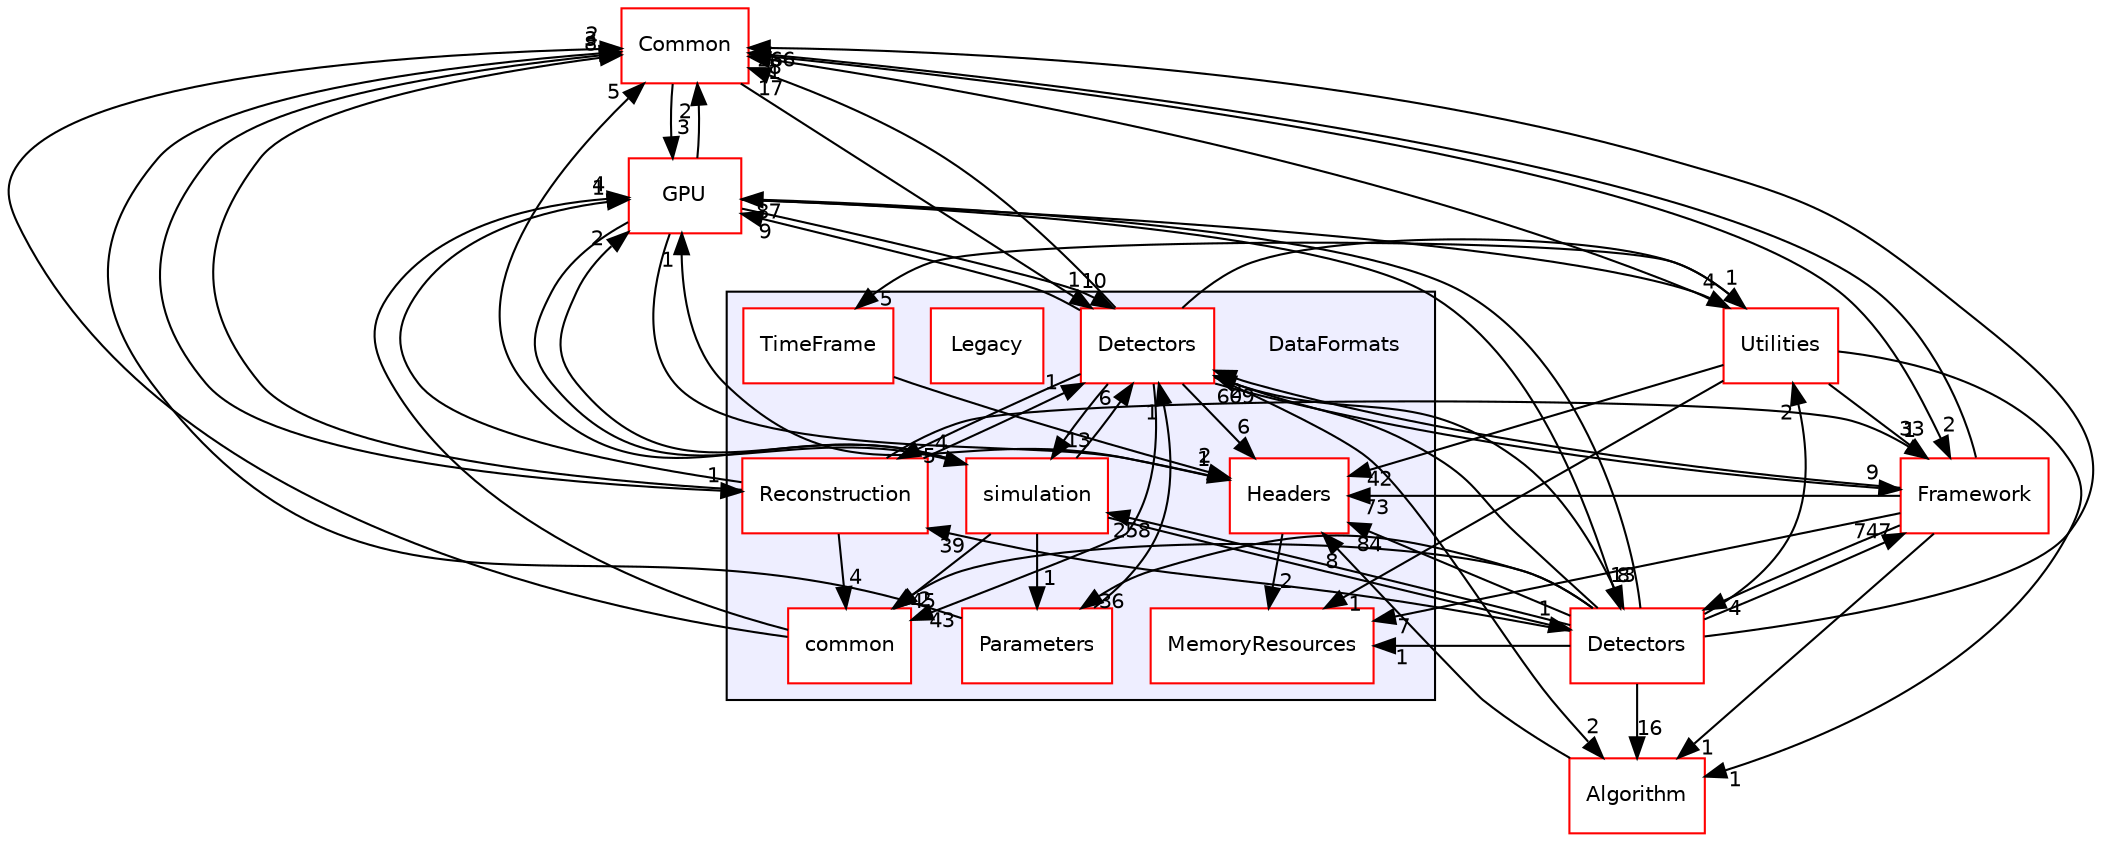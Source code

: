 digraph "/home/travis/build/AliceO2Group/AliceO2/DataFormats" {
  bgcolor=transparent;
  compound=true
  node [ fontsize="10", fontname="Helvetica"];
  edge [ labelfontsize="10", labelfontname="Helvetica"];
  subgraph clusterdir_2171f7ec022c5423887b07c69b2f5b48 {
    graph [ bgcolor="#eeeeff", pencolor="black", label="" URL="dir_2171f7ec022c5423887b07c69b2f5b48.html"];
    dir_2171f7ec022c5423887b07c69b2f5b48 [shape=plaintext label="DataFormats"];
    dir_7924ba4398ae4560cd37376e44666c6d [shape=box label="common" color="red" fillcolor="white" style="filled" URL="dir_7924ba4398ae4560cd37376e44666c6d.html"];
    dir_2801adc79bf3c286b1b479858d2cade4 [shape=box label="Detectors" color="red" fillcolor="white" style="filled" URL="dir_2801adc79bf3c286b1b479858d2cade4.html"];
    dir_183e7c4434404fe9096e1bd8673e1fcf [shape=box label="Headers" color="red" fillcolor="white" style="filled" URL="dir_183e7c4434404fe9096e1bd8673e1fcf.html"];
    dir_dfa95816b29f32ea9733fcc47ad2b363 [shape=box label="Legacy" color="red" fillcolor="white" style="filled" URL="dir_dfa95816b29f32ea9733fcc47ad2b363.html"];
    dir_0b530fc7dcf9a7fe279ee6facafec658 [shape=box label="MemoryResources" color="red" fillcolor="white" style="filled" URL="dir_0b530fc7dcf9a7fe279ee6facafec658.html"];
    dir_d462256f2f72f303235b8fb5b5a9f479 [shape=box label="Parameters" color="red" fillcolor="white" style="filled" URL="dir_d462256f2f72f303235b8fb5b5a9f479.html"];
    dir_d269712cc31e133b892a3b3f6424741a [shape=box label="Reconstruction" color="red" fillcolor="white" style="filled" URL="dir_d269712cc31e133b892a3b3f6424741a.html"];
    dir_047746f9f311f49446db9474b7431d0d [shape=box label="simulation" color="red" fillcolor="white" style="filled" URL="dir_047746f9f311f49446db9474b7431d0d.html"];
    dir_938f0f489a9afdd9521c88acbea7d897 [shape=box label="TimeFrame" color="red" fillcolor="white" style="filled" URL="dir_938f0f489a9afdd9521c88acbea7d897.html"];
  }
  dir_4ab6b4cc6a7edbff49100e9123df213f [shape=box label="Common" color="red" URL="dir_4ab6b4cc6a7edbff49100e9123df213f.html"];
  dir_051dca18e802f8e9474f2e30d29c04e0 [shape=box label="Detectors" color="red" URL="dir_051dca18e802f8e9474f2e30d29c04e0.html"];
  dir_b05a5fa85f84bfc9013183c9d87f9a36 [shape=box label="Utilities" color="red" URL="dir_b05a5fa85f84bfc9013183c9d87f9a36.html"];
  dir_8ba487e25de5ee77e05e9dce7582cb98 [shape=box label="Algorithm" color="red" URL="dir_8ba487e25de5ee77e05e9dce7582cb98.html"];
  dir_f511f1e9c03c071966ae594f00bbc5e0 [shape=box label="GPU" color="red" URL="dir_f511f1e9c03c071966ae594f00bbc5e0.html"];
  dir_bcbb2cf9a3d3d83e5515c82071a07177 [shape=box label="Framework" color="red" URL="dir_bcbb2cf9a3d3d83e5515c82071a07177.html"];
  dir_d269712cc31e133b892a3b3f6424741a->dir_4ab6b4cc6a7edbff49100e9123df213f [headlabel="8", labeldistance=1.5 headhref="dir_000231_000027.html"];
  dir_d269712cc31e133b892a3b3f6424741a->dir_2801adc79bf3c286b1b479858d2cade4 [headlabel="1", labeldistance=1.5 headhref="dir_000231_000086.html"];
  dir_d269712cc31e133b892a3b3f6424741a->dir_7924ba4398ae4560cd37376e44666c6d [headlabel="4", labeldistance=1.5 headhref="dir_000231_000077.html"];
  dir_d269712cc31e133b892a3b3f6424741a->dir_f511f1e9c03c071966ae594f00bbc5e0 [headlabel="1", labeldistance=1.5 headhref="dir_000231_000671.html"];
  dir_d269712cc31e133b892a3b3f6424741a->dir_bcbb2cf9a3d3d83e5515c82071a07177 [headlabel="1", labeldistance=1.5 headhref="dir_000231_000013.html"];
  dir_4ab6b4cc6a7edbff49100e9123df213f->dir_d269712cc31e133b892a3b3f6424741a [headlabel="1", labeldistance=1.5 headhref="dir_000027_000231.html"];
  dir_4ab6b4cc6a7edbff49100e9123df213f->dir_2801adc79bf3c286b1b479858d2cade4 [headlabel="1", labeldistance=1.5 headhref="dir_000027_000086.html"];
  dir_4ab6b4cc6a7edbff49100e9123df213f->dir_f511f1e9c03c071966ae594f00bbc5e0 [headlabel="3", labeldistance=1.5 headhref="dir_000027_000671.html"];
  dir_4ab6b4cc6a7edbff49100e9123df213f->dir_bcbb2cf9a3d3d83e5515c82071a07177 [headlabel="2", labeldistance=1.5 headhref="dir_000027_000013.html"];
  dir_2801adc79bf3c286b1b479858d2cade4->dir_d269712cc31e133b892a3b3f6424741a [headlabel="5", labeldistance=1.5 headhref="dir_000086_000231.html"];
  dir_2801adc79bf3c286b1b479858d2cade4->dir_4ab6b4cc6a7edbff49100e9123df213f [headlabel="17", labeldistance=1.5 headhref="dir_000086_000027.html"];
  dir_2801adc79bf3c286b1b479858d2cade4->dir_051dca18e802f8e9474f2e30d29c04e0 [headlabel="13", labeldistance=1.5 headhref="dir_000086_000039.html"];
  dir_2801adc79bf3c286b1b479858d2cade4->dir_183e7c4434404fe9096e1bd8673e1fcf [headlabel="6", labeldistance=1.5 headhref="dir_000086_000080.html"];
  dir_2801adc79bf3c286b1b479858d2cade4->dir_b05a5fa85f84bfc9013183c9d87f9a36 [headlabel="1", labeldistance=1.5 headhref="dir_000086_000558.html"];
  dir_2801adc79bf3c286b1b479858d2cade4->dir_8ba487e25de5ee77e05e9dce7582cb98 [headlabel="2", labeldistance=1.5 headhref="dir_000086_000000.html"];
  dir_2801adc79bf3c286b1b479858d2cade4->dir_047746f9f311f49446db9474b7431d0d [headlabel="13", labeldistance=1.5 headhref="dir_000086_000245.html"];
  dir_2801adc79bf3c286b1b479858d2cade4->dir_7924ba4398ae4560cd37376e44666c6d [headlabel="43", labeldistance=1.5 headhref="dir_000086_000077.html"];
  dir_2801adc79bf3c286b1b479858d2cade4->dir_f511f1e9c03c071966ae594f00bbc5e0 [headlabel="9", labeldistance=1.5 headhref="dir_000086_000671.html"];
  dir_2801adc79bf3c286b1b479858d2cade4->dir_bcbb2cf9a3d3d83e5515c82071a07177 [headlabel="9", labeldistance=1.5 headhref="dir_000086_000013.html"];
  dir_051dca18e802f8e9474f2e30d29c04e0->dir_d269712cc31e133b892a3b3f6424741a [headlabel="39", labeldistance=1.5 headhref="dir_000039_000231.html"];
  dir_051dca18e802f8e9474f2e30d29c04e0->dir_0b530fc7dcf9a7fe279ee6facafec658 [headlabel="1", labeldistance=1.5 headhref="dir_000039_000253.html"];
  dir_051dca18e802f8e9474f2e30d29c04e0->dir_4ab6b4cc6a7edbff49100e9123df213f [headlabel="266", labeldistance=1.5 headhref="dir_000039_000027.html"];
  dir_051dca18e802f8e9474f2e30d29c04e0->dir_2801adc79bf3c286b1b479858d2cade4 [headlabel="609", labeldistance=1.5 headhref="dir_000039_000086.html"];
  dir_051dca18e802f8e9474f2e30d29c04e0->dir_183e7c4434404fe9096e1bd8673e1fcf [headlabel="84", labeldistance=1.5 headhref="dir_000039_000080.html"];
  dir_051dca18e802f8e9474f2e30d29c04e0->dir_b05a5fa85f84bfc9013183c9d87f9a36 [headlabel="2", labeldistance=1.5 headhref="dir_000039_000558.html"];
  dir_051dca18e802f8e9474f2e30d29c04e0->dir_8ba487e25de5ee77e05e9dce7582cb98 [headlabel="16", labeldistance=1.5 headhref="dir_000039_000000.html"];
  dir_051dca18e802f8e9474f2e30d29c04e0->dir_047746f9f311f49446db9474b7431d0d [headlabel="258", labeldistance=1.5 headhref="dir_000039_000245.html"];
  dir_051dca18e802f8e9474f2e30d29c04e0->dir_d462256f2f72f303235b8fb5b5a9f479 [headlabel="36", labeldistance=1.5 headhref="dir_000039_000258.html"];
  dir_051dca18e802f8e9474f2e30d29c04e0->dir_7924ba4398ae4560cd37376e44666c6d [headlabel="45", labeldistance=1.5 headhref="dir_000039_000077.html"];
  dir_051dca18e802f8e9474f2e30d29c04e0->dir_f511f1e9c03c071966ae594f00bbc5e0 [headlabel="87", labeldistance=1.5 headhref="dir_000039_000671.html"];
  dir_051dca18e802f8e9474f2e30d29c04e0->dir_bcbb2cf9a3d3d83e5515c82071a07177 [headlabel="747", labeldistance=1.5 headhref="dir_000039_000013.html"];
  dir_183e7c4434404fe9096e1bd8673e1fcf->dir_0b530fc7dcf9a7fe279ee6facafec658 [headlabel="2", labeldistance=1.5 headhref="dir_000080_000253.html"];
  dir_183e7c4434404fe9096e1bd8673e1fcf->dir_f511f1e9c03c071966ae594f00bbc5e0 [headlabel="1", labeldistance=1.5 headhref="dir_000080_000671.html"];
  dir_b05a5fa85f84bfc9013183c9d87f9a36->dir_0b530fc7dcf9a7fe279ee6facafec658 [headlabel="1", labeldistance=1.5 headhref="dir_000558_000253.html"];
  dir_b05a5fa85f84bfc9013183c9d87f9a36->dir_4ab6b4cc6a7edbff49100e9123df213f [headlabel="1", labeldistance=1.5 headhref="dir_000558_000027.html"];
  dir_b05a5fa85f84bfc9013183c9d87f9a36->dir_183e7c4434404fe9096e1bd8673e1fcf [headlabel="42", labeldistance=1.5 headhref="dir_000558_000080.html"];
  dir_b05a5fa85f84bfc9013183c9d87f9a36->dir_8ba487e25de5ee77e05e9dce7582cb98 [headlabel="1", labeldistance=1.5 headhref="dir_000558_000000.html"];
  dir_b05a5fa85f84bfc9013183c9d87f9a36->dir_938f0f489a9afdd9521c88acbea7d897 [headlabel="5", labeldistance=1.5 headhref="dir_000558_000269.html"];
  dir_b05a5fa85f84bfc9013183c9d87f9a36->dir_bcbb2cf9a3d3d83e5515c82071a07177 [headlabel="33", labeldistance=1.5 headhref="dir_000558_000013.html"];
  dir_8ba487e25de5ee77e05e9dce7582cb98->dir_183e7c4434404fe9096e1bd8673e1fcf [headlabel="8", labeldistance=1.5 headhref="dir_000000_000080.html"];
  dir_047746f9f311f49446db9474b7431d0d->dir_4ab6b4cc6a7edbff49100e9123df213f [headlabel="5", labeldistance=1.5 headhref="dir_000245_000027.html"];
  dir_047746f9f311f49446db9474b7431d0d->dir_2801adc79bf3c286b1b479858d2cade4 [headlabel="6", labeldistance=1.5 headhref="dir_000245_000086.html"];
  dir_047746f9f311f49446db9474b7431d0d->dir_051dca18e802f8e9474f2e30d29c04e0 [headlabel="1", labeldistance=1.5 headhref="dir_000245_000039.html"];
  dir_047746f9f311f49446db9474b7431d0d->dir_d462256f2f72f303235b8fb5b5a9f479 [headlabel="1", labeldistance=1.5 headhref="dir_000245_000258.html"];
  dir_047746f9f311f49446db9474b7431d0d->dir_7924ba4398ae4560cd37376e44666c6d [headlabel="2", labeldistance=1.5 headhref="dir_000245_000077.html"];
  dir_047746f9f311f49446db9474b7431d0d->dir_f511f1e9c03c071966ae594f00bbc5e0 [headlabel="2", labeldistance=1.5 headhref="dir_000245_000671.html"];
  dir_d462256f2f72f303235b8fb5b5a9f479->dir_4ab6b4cc6a7edbff49100e9123df213f [headlabel="3", labeldistance=1.5 headhref="dir_000258_000027.html"];
  dir_d462256f2f72f303235b8fb5b5a9f479->dir_2801adc79bf3c286b1b479858d2cade4 [headlabel="1", labeldistance=1.5 headhref="dir_000258_000086.html"];
  dir_938f0f489a9afdd9521c88acbea7d897->dir_183e7c4434404fe9096e1bd8673e1fcf [headlabel="2", labeldistance=1.5 headhref="dir_000269_000080.html"];
  dir_7924ba4398ae4560cd37376e44666c6d->dir_4ab6b4cc6a7edbff49100e9123df213f [headlabel="2", labeldistance=1.5 headhref="dir_000077_000027.html"];
  dir_7924ba4398ae4560cd37376e44666c6d->dir_f511f1e9c03c071966ae594f00bbc5e0 [headlabel="4", labeldistance=1.5 headhref="dir_000077_000671.html"];
  dir_f511f1e9c03c071966ae594f00bbc5e0->dir_4ab6b4cc6a7edbff49100e9123df213f [headlabel="2", labeldistance=1.5 headhref="dir_000671_000027.html"];
  dir_f511f1e9c03c071966ae594f00bbc5e0->dir_2801adc79bf3c286b1b479858d2cade4 [headlabel="10", labeldistance=1.5 headhref="dir_000671_000086.html"];
  dir_f511f1e9c03c071966ae594f00bbc5e0->dir_051dca18e802f8e9474f2e30d29c04e0 [headlabel="8", labeldistance=1.5 headhref="dir_000671_000039.html"];
  dir_f511f1e9c03c071966ae594f00bbc5e0->dir_183e7c4434404fe9096e1bd8673e1fcf [headlabel="1", labeldistance=1.5 headhref="dir_000671_000080.html"];
  dir_f511f1e9c03c071966ae594f00bbc5e0->dir_b05a5fa85f84bfc9013183c9d87f9a36 [headlabel="4", labeldistance=1.5 headhref="dir_000671_000558.html"];
  dir_f511f1e9c03c071966ae594f00bbc5e0->dir_047746f9f311f49446db9474b7431d0d [headlabel="4", labeldistance=1.5 headhref="dir_000671_000245.html"];
  dir_bcbb2cf9a3d3d83e5515c82071a07177->dir_0b530fc7dcf9a7fe279ee6facafec658 [headlabel="7", labeldistance=1.5 headhref="dir_000013_000253.html"];
  dir_bcbb2cf9a3d3d83e5515c82071a07177->dir_4ab6b4cc6a7edbff49100e9123df213f [headlabel="8", labeldistance=1.5 headhref="dir_000013_000027.html"];
  dir_bcbb2cf9a3d3d83e5515c82071a07177->dir_2801adc79bf3c286b1b479858d2cade4 [headlabel="2", labeldistance=1.5 headhref="dir_000013_000086.html"];
  dir_bcbb2cf9a3d3d83e5515c82071a07177->dir_051dca18e802f8e9474f2e30d29c04e0 [headlabel="4", labeldistance=1.5 headhref="dir_000013_000039.html"];
  dir_bcbb2cf9a3d3d83e5515c82071a07177->dir_183e7c4434404fe9096e1bd8673e1fcf [headlabel="73", labeldistance=1.5 headhref="dir_000013_000080.html"];
  dir_bcbb2cf9a3d3d83e5515c82071a07177->dir_8ba487e25de5ee77e05e9dce7582cb98 [headlabel="1", labeldistance=1.5 headhref="dir_000013_000000.html"];
}
